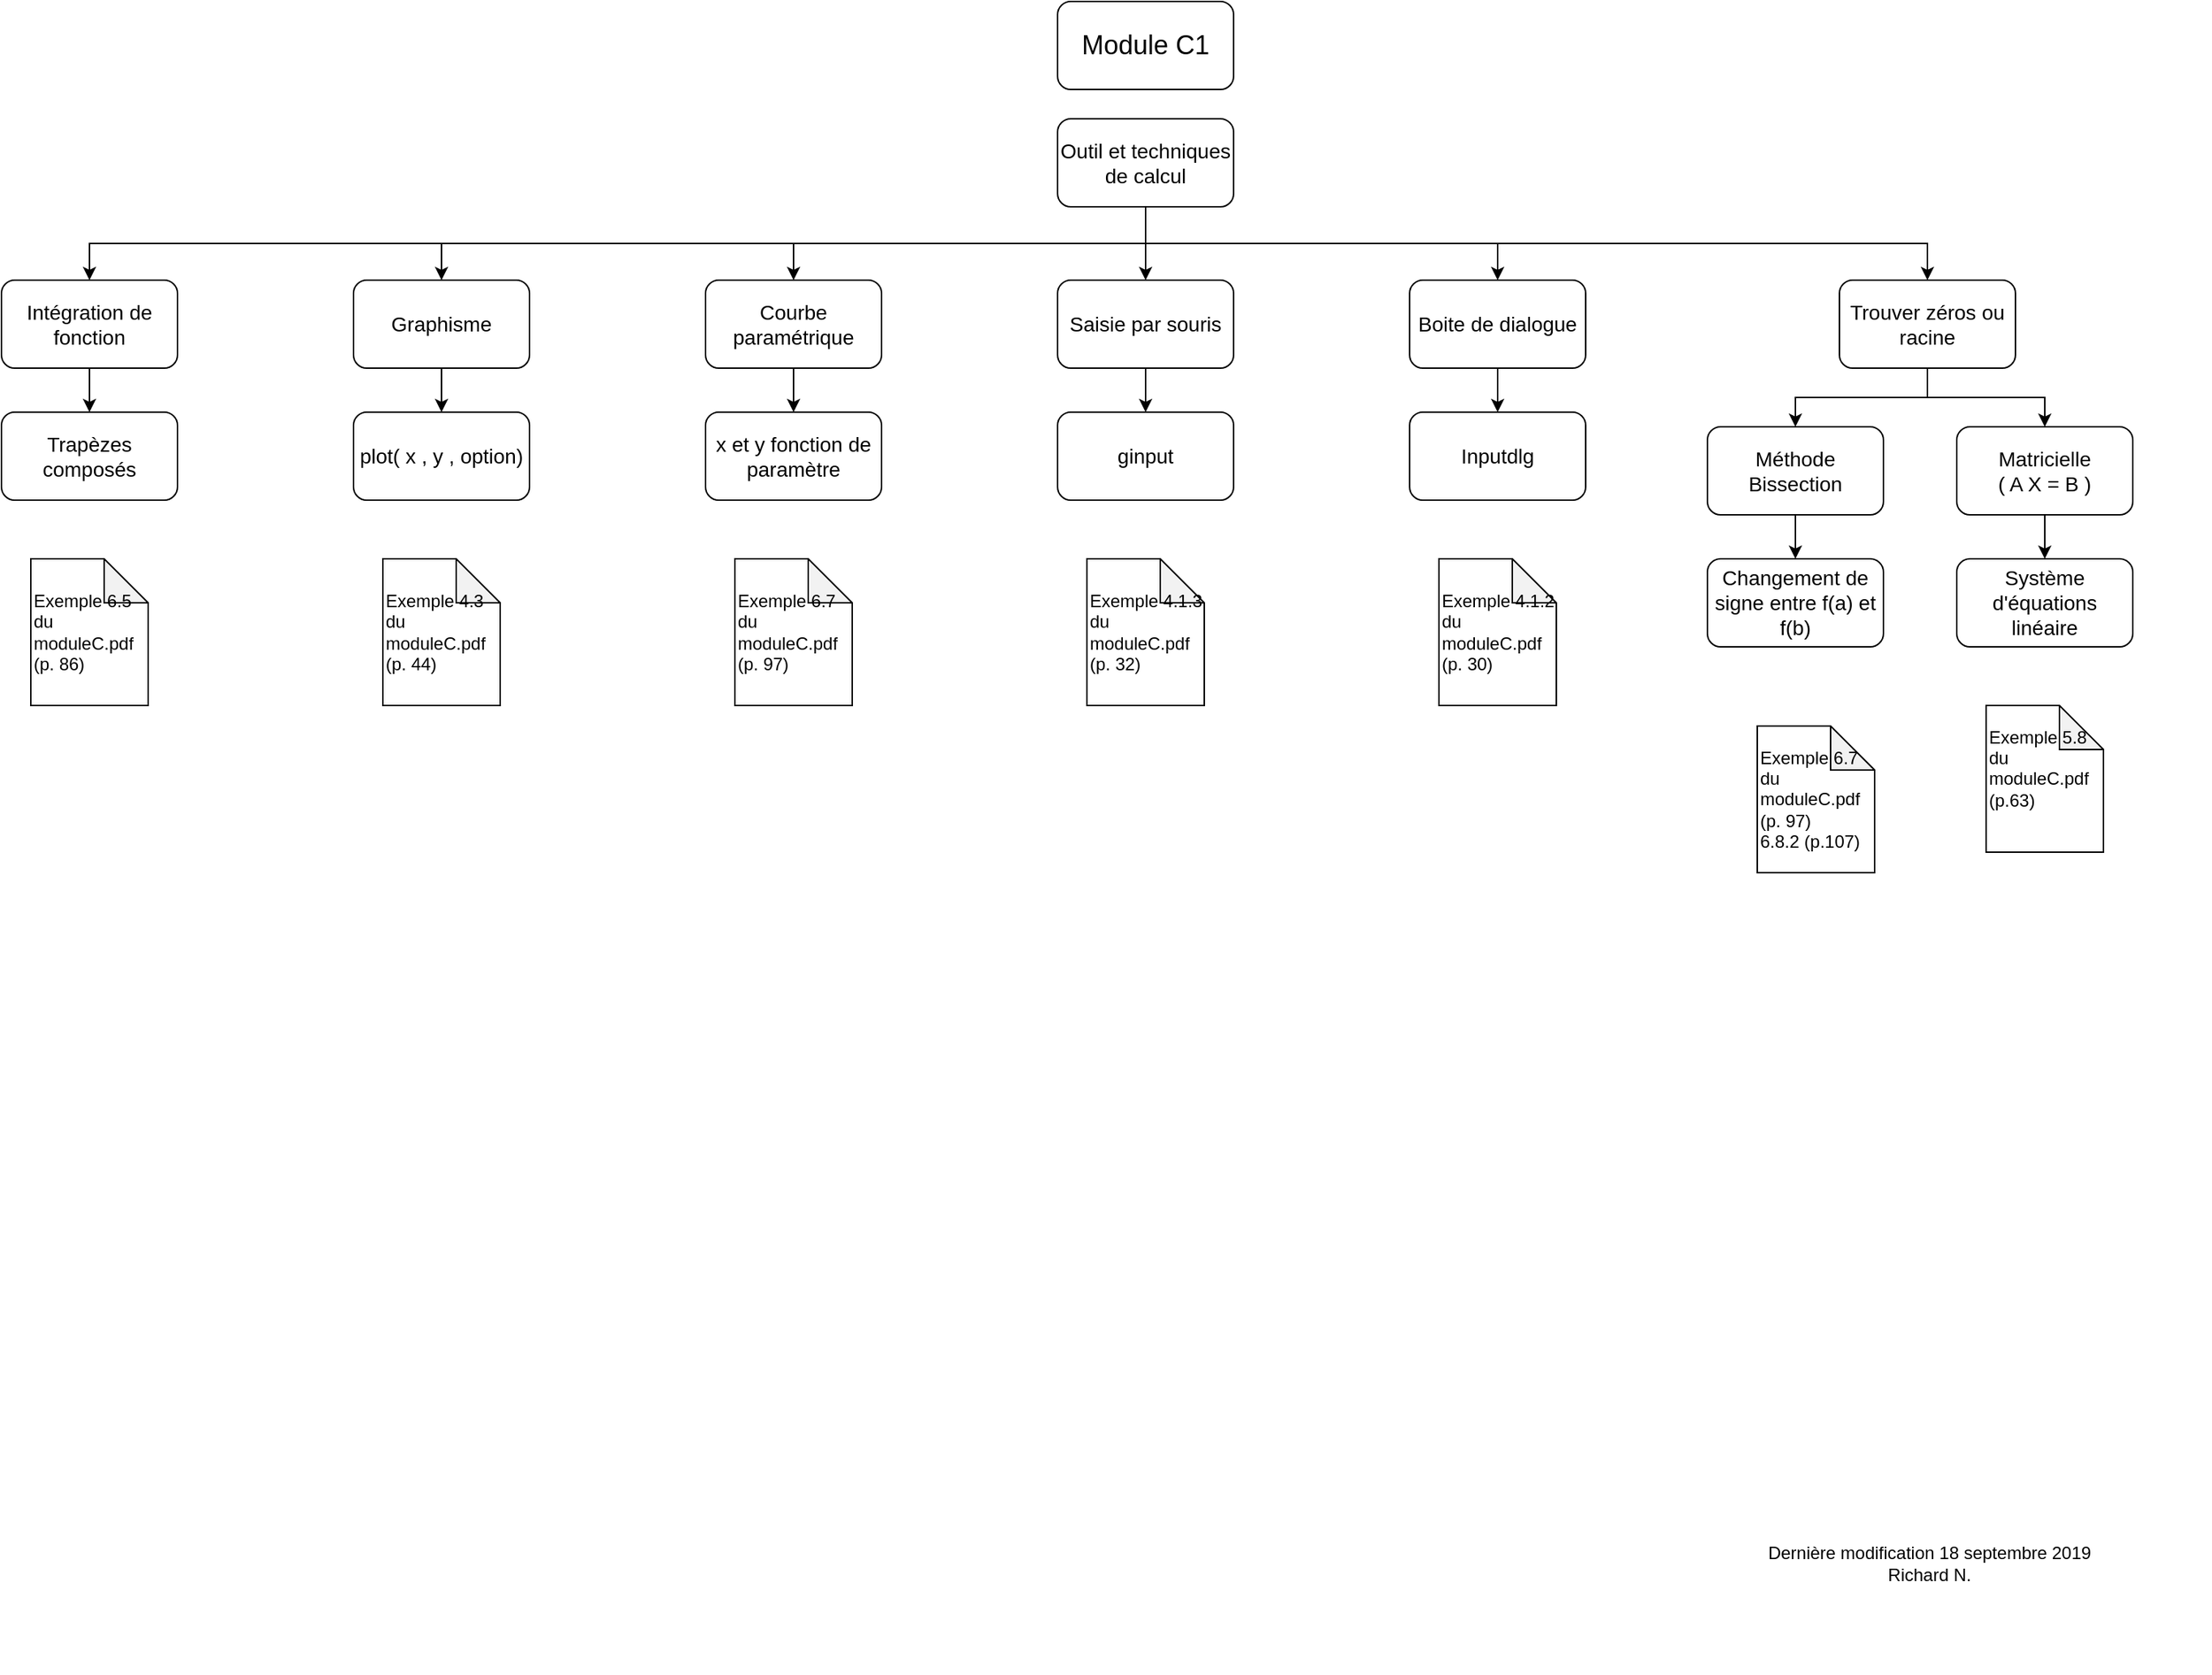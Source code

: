 <mxfile pages="1" version="11.2.8" type="device"><diagram name="Page-1" id="b98fa263-6416-c6ec-5b7d-78bf54ef71d0"><mxGraphModel dx="1408" dy="777" grid="1" gridSize="10" guides="1" tooltips="1" connect="1" arrows="1" fold="1" page="1" pageScale="1.5" pageWidth="1100" pageHeight="850" background="#ffffff" math="0" shadow="0"><root><mxCell id="0" style=";html=1;"/><mxCell id="1" style=";html=1;" parent="0"/><mxCell id="g3vBAz499qGRnfR7oGue-2" value="&lt;font style=&quot;font-size: 18px&quot;&gt;Module C1&lt;/font&gt;" style="rounded=1;whiteSpace=wrap;html=1;" parent="1" vertex="1"><mxGeometry x="817" y="120" width="120" height="60" as="geometry"/></mxCell><mxCell id="g3vBAz499qGRnfR7oGue-14" style="edgeStyle=orthogonalEdgeStyle;rounded=0;orthogonalLoop=1;jettySize=auto;html=1;exitX=0.5;exitY=1;exitDx=0;exitDy=0;entryX=0.5;entryY=0;entryDx=0;entryDy=0;" parent="1" source="g3vBAz499qGRnfR7oGue-3" target="g3vBAz499qGRnfR7oGue-5" edge="1"><mxGeometry relative="1" as="geometry"/></mxCell><mxCell id="g3vBAz499qGRnfR7oGue-15" style="edgeStyle=orthogonalEdgeStyle;rounded=0;orthogonalLoop=1;jettySize=auto;html=1;exitX=0.5;exitY=1;exitDx=0;exitDy=0;entryX=0.5;entryY=0;entryDx=0;entryDy=0;" parent="1" source="g3vBAz499qGRnfR7oGue-3" target="g3vBAz499qGRnfR7oGue-4" edge="1"><mxGeometry relative="1" as="geometry"/></mxCell><mxCell id="g3vBAz499qGRnfR7oGue-17" style="edgeStyle=orthogonalEdgeStyle;rounded=0;orthogonalLoop=1;jettySize=auto;html=1;exitX=0.5;exitY=1;exitDx=0;exitDy=0;entryX=0.5;entryY=0;entryDx=0;entryDy=0;" parent="1" source="g3vBAz499qGRnfR7oGue-3" target="g3vBAz499qGRnfR7oGue-6" edge="1"><mxGeometry relative="1" as="geometry"/></mxCell><mxCell id="g3vBAz499qGRnfR7oGue-19" style="edgeStyle=orthogonalEdgeStyle;rounded=0;orthogonalLoop=1;jettySize=auto;html=1;exitX=0.5;exitY=1;exitDx=0;exitDy=0;entryX=0.5;entryY=0;entryDx=0;entryDy=0;" parent="1" source="g3vBAz499qGRnfR7oGue-3" target="g3vBAz499qGRnfR7oGue-9" edge="1"><mxGeometry relative="1" as="geometry"/></mxCell><mxCell id="g3vBAz499qGRnfR7oGue-28" style="edgeStyle=orthogonalEdgeStyle;rounded=0;orthogonalLoop=1;jettySize=auto;html=1;exitX=0.5;exitY=1;exitDx=0;exitDy=0;entryX=0.5;entryY=0;entryDx=0;entryDy=0;" parent="1" source="g3vBAz499qGRnfR7oGue-3" target="g3vBAz499qGRnfR7oGue-8" edge="1"><mxGeometry relative="1" as="geometry"/></mxCell><mxCell id="g3vBAz499qGRnfR7oGue-35" style="edgeStyle=orthogonalEdgeStyle;rounded=0;orthogonalLoop=1;jettySize=auto;html=1;exitX=0.5;exitY=1;exitDx=0;exitDy=0;entryX=0.5;entryY=0;entryDx=0;entryDy=0;" parent="1" source="g3vBAz499qGRnfR7oGue-3" target="g3vBAz499qGRnfR7oGue-33" edge="1"><mxGeometry relative="1" as="geometry"/></mxCell><mxCell id="g3vBAz499qGRnfR7oGue-3" value="&lt;div style=&quot;font-size: 14px&quot;&gt;&lt;font style=&quot;font-size: 14px&quot;&gt;Outil et techniques&lt;/font&gt;&lt;/div&gt;&lt;div style=&quot;font-size: 14px&quot;&gt;&lt;font style=&quot;font-size: 14px&quot;&gt;de calcul&lt;/font&gt;&lt;font style=&quot;font-size: 14px&quot;&gt;&lt;br&gt;&lt;/font&gt;&lt;/div&gt;" style="rounded=1;whiteSpace=wrap;html=1;" parent="1" vertex="1"><mxGeometry x="817" y="200" width="120" height="60" as="geometry"/></mxCell><mxCell id="g3vBAz499qGRnfR7oGue-32" style="edgeStyle=orthogonalEdgeStyle;rounded=0;orthogonalLoop=1;jettySize=auto;html=1;exitX=0.5;exitY=1;exitDx=0;exitDy=0;entryX=0.5;entryY=0;entryDx=0;entryDy=0;" parent="1" source="g3vBAz499qGRnfR7oGue-4" target="g3vBAz499qGRnfR7oGue-10" edge="1"><mxGeometry relative="1" as="geometry"/></mxCell><mxCell id="g3vBAz499qGRnfR7oGue-4" value="&lt;font style=&quot;font-size: 14px&quot;&gt;Boite de dialogue&lt;/font&gt;" style="rounded=1;whiteSpace=wrap;html=1;" parent="1" vertex="1"><mxGeometry x="1057" y="310" width="120" height="60" as="geometry"/></mxCell><mxCell id="g3vBAz499qGRnfR7oGue-31" style="edgeStyle=orthogonalEdgeStyle;rounded=0;orthogonalLoop=1;jettySize=auto;html=1;exitX=0.5;exitY=1;exitDx=0;exitDy=0;entryX=0.5;entryY=0;entryDx=0;entryDy=0;" parent="1" source="g3vBAz499qGRnfR7oGue-5" target="g3vBAz499qGRnfR7oGue-11" edge="1"><mxGeometry relative="1" as="geometry"/></mxCell><mxCell id="g3vBAz499qGRnfR7oGue-5" value="&lt;font style=&quot;font-size: 14px&quot;&gt;Saisie par souris&lt;/font&gt;" style="rounded=1;whiteSpace=wrap;html=1;" parent="1" vertex="1"><mxGeometry x="817" y="310" width="120" height="60" as="geometry"/></mxCell><mxCell id="g3vBAz499qGRnfR7oGue-30" style="edgeStyle=orthogonalEdgeStyle;rounded=0;orthogonalLoop=1;jettySize=auto;html=1;exitX=0.5;exitY=1;exitDx=0;exitDy=0;entryX=0.5;entryY=0;entryDx=0;entryDy=0;" parent="1" source="g3vBAz499qGRnfR7oGue-6" target="g3vBAz499qGRnfR7oGue-12" edge="1"><mxGeometry relative="1" as="geometry"/></mxCell><mxCell id="g3vBAz499qGRnfR7oGue-6" value="&lt;font style=&quot;font-size: 14px&quot;&gt;Courbe paramétrique&lt;/font&gt;" style="rounded=1;whiteSpace=wrap;html=1;" parent="1" vertex="1"><mxGeometry x="577" y="310" width="120" height="60" as="geometry"/></mxCell><mxCell id="g3vBAz499qGRnfR7oGue-26" style="edgeStyle=orthogonalEdgeStyle;rounded=0;orthogonalLoop=1;jettySize=auto;html=1;exitX=0.5;exitY=1;exitDx=0;exitDy=0;entryX=0.5;entryY=0;entryDx=0;entryDy=0;" parent="1" source="g3vBAz499qGRnfR7oGue-7" target="g3vBAz499qGRnfR7oGue-25" edge="1"><mxGeometry relative="1" as="geometry"/></mxCell><mxCell id="g3vBAz499qGRnfR7oGue-7" value="&lt;font style=&quot;font-size: 14px&quot;&gt;Méthode Bissection&lt;/font&gt;" style="rounded=1;whiteSpace=wrap;html=1;" parent="1" vertex="1"><mxGeometry x="1260" y="410" width="120" height="60" as="geometry"/></mxCell><mxCell id="g3vBAz499qGRnfR7oGue-29" style="edgeStyle=orthogonalEdgeStyle;rounded=0;orthogonalLoop=1;jettySize=auto;html=1;exitX=0.5;exitY=1;exitDx=0;exitDy=0;entryX=0.5;entryY=0;entryDx=0;entryDy=0;" parent="1" source="g3vBAz499qGRnfR7oGue-8" target="g3vBAz499qGRnfR7oGue-13" edge="1"><mxGeometry relative="1" as="geometry"/></mxCell><mxCell id="g3vBAz499qGRnfR7oGue-8" value="&lt;font style=&quot;font-size: 14px&quot;&gt;Graphisme&lt;/font&gt;" style="rounded=1;whiteSpace=wrap;html=1;" parent="1" vertex="1"><mxGeometry x="337" y="310" width="120" height="60" as="geometry"/></mxCell><mxCell id="g3vBAz499qGRnfR7oGue-22" style="edgeStyle=orthogonalEdgeStyle;rounded=0;orthogonalLoop=1;jettySize=auto;html=1;exitX=0.5;exitY=1;exitDx=0;exitDy=0;entryX=0.5;entryY=0;entryDx=0;entryDy=0;" parent="1" source="g3vBAz499qGRnfR7oGue-9" target="g3vBAz499qGRnfR7oGue-7" edge="1"><mxGeometry relative="1" as="geometry"/></mxCell><mxCell id="g3vBAz499qGRnfR7oGue-23" style="edgeStyle=orthogonalEdgeStyle;rounded=0;orthogonalLoop=1;jettySize=auto;html=1;exitX=0.5;exitY=1;exitDx=0;exitDy=0;entryX=0.5;entryY=0;entryDx=0;entryDy=0;" parent="1" source="g3vBAz499qGRnfR7oGue-9" target="g3vBAz499qGRnfR7oGue-20" edge="1"><mxGeometry relative="1" as="geometry"/></mxCell><mxCell id="g3vBAz499qGRnfR7oGue-9" value="&lt;font style=&quot;font-size: 14px&quot;&gt;Trouver zéros ou racine&lt;/font&gt;" style="rounded=1;whiteSpace=wrap;html=1;" parent="1" vertex="1"><mxGeometry x="1350" y="310" width="120" height="60" as="geometry"/></mxCell><mxCell id="g3vBAz499qGRnfR7oGue-10" value="&lt;font style=&quot;font-size: 14px&quot;&gt;Inputdlg&lt;/font&gt;" style="rounded=1;whiteSpace=wrap;html=1;" parent="1" vertex="1"><mxGeometry x="1057" y="400" width="120" height="60" as="geometry"/></mxCell><mxCell id="g3vBAz499qGRnfR7oGue-11" value="&lt;font style=&quot;font-size: 14px&quot;&gt;ginput&lt;/font&gt;" style="rounded=1;whiteSpace=wrap;html=1;" parent="1" vertex="1"><mxGeometry x="817" y="400" width="120" height="60" as="geometry"/></mxCell><mxCell id="g3vBAz499qGRnfR7oGue-12" value="&lt;font style=&quot;font-size: 14px&quot;&gt;x et y fonction de paramètre&lt;/font&gt;" style="rounded=1;whiteSpace=wrap;html=1;" parent="1" vertex="1"><mxGeometry x="577" y="400" width="120" height="60" as="geometry"/></mxCell><mxCell id="g3vBAz499qGRnfR7oGue-13" value="&lt;font style=&quot;font-size: 14px&quot;&gt;plot( x , y , option)&lt;/font&gt;" style="rounded=1;whiteSpace=wrap;html=1;" parent="1" vertex="1"><mxGeometry x="337" y="400" width="120" height="60" as="geometry"/></mxCell><mxCell id="g3vBAz499qGRnfR7oGue-27" style="edgeStyle=orthogonalEdgeStyle;rounded=0;orthogonalLoop=1;jettySize=auto;html=1;exitX=0.5;exitY=1;exitDx=0;exitDy=0;entryX=0.5;entryY=0;entryDx=0;entryDy=0;" parent="1" source="g3vBAz499qGRnfR7oGue-20" target="g3vBAz499qGRnfR7oGue-24" edge="1"><mxGeometry relative="1" as="geometry"/></mxCell><mxCell id="g3vBAz499qGRnfR7oGue-20" value="&lt;font style=&quot;font-size: 14px&quot;&gt;Matricielle&lt;br&gt;( A X = B )&lt;br&gt;&lt;/font&gt;" style="rounded=1;whiteSpace=wrap;html=1;" parent="1" vertex="1"><mxGeometry x="1430" y="410" width="120" height="60" as="geometry"/></mxCell><mxCell id="g3vBAz499qGRnfR7oGue-24" value="&lt;div style=&quot;font-size: 14px&quot;&gt;&lt;font style=&quot;font-size: 14px&quot;&gt;Système d'équations&lt;/font&gt;&lt;/div&gt;&lt;div style=&quot;font-size: 14px&quot;&gt;&lt;font style=&quot;font-size: 14px&quot;&gt;linéaire&lt;br&gt;&lt;/font&gt;&lt;/div&gt;" style="rounded=1;whiteSpace=wrap;html=1;" parent="1" vertex="1"><mxGeometry x="1430" y="500" width="120" height="60" as="geometry"/></mxCell><mxCell id="g3vBAz499qGRnfR7oGue-25" value="&lt;font style=&quot;font-size: 14px&quot;&gt;Changement de signe entre f(a) et f(b)&lt;br&gt;&lt;/font&gt;" style="rounded=1;whiteSpace=wrap;html=1;" parent="1" vertex="1"><mxGeometry x="1260" y="500" width="120" height="60" as="geometry"/></mxCell><mxCell id="g3vBAz499qGRnfR7oGue-36" style="edgeStyle=orthogonalEdgeStyle;rounded=0;orthogonalLoop=1;jettySize=auto;html=1;exitX=0.5;exitY=1;exitDx=0;exitDy=0;entryX=0.5;entryY=0;entryDx=0;entryDy=0;" parent="1" source="g3vBAz499qGRnfR7oGue-33" target="g3vBAz499qGRnfR7oGue-34" edge="1"><mxGeometry relative="1" as="geometry"/></mxCell><mxCell id="g3vBAz499qGRnfR7oGue-33" value="&lt;font style=&quot;font-size: 14px&quot;&gt;Intégration de fonction&lt;br&gt;&lt;/font&gt;" style="rounded=1;whiteSpace=wrap;html=1;" parent="1" vertex="1"><mxGeometry x="97" y="310" width="120" height="60" as="geometry"/></mxCell><mxCell id="g3vBAz499qGRnfR7oGue-34" value="&lt;font style=&quot;font-size: 14px&quot;&gt;Trapèzes composés&lt;br&gt;&lt;/font&gt;" style="rounded=1;whiteSpace=wrap;html=1;" parent="1" vertex="1"><mxGeometry x="97" y="400" width="120" height="60" as="geometry"/></mxCell><mxCell id="jaN4KFVaZqSJW1dnlYy--1" value="&lt;div align=&quot;left&quot;&gt;Exemple 4.1.2 du moduleC.pdf (p. 30)&lt;/div&gt;" style="shape=note;whiteSpace=wrap;html=1;backgroundOutline=1;darkOpacity=0.05;align=left;" parent="1" vertex="1"><mxGeometry x="1077" y="500" width="80" height="100" as="geometry"/></mxCell><mxCell id="jaN4KFVaZqSJW1dnlYy--3" value="&lt;div align=&quot;left&quot;&gt;Exemple 4.1.3 du moduleC.pdf (p. 32)&lt;br&gt;&lt;/div&gt;" style="shape=note;whiteSpace=wrap;html=1;backgroundOutline=1;darkOpacity=0.05;align=left;" parent="1" vertex="1"><mxGeometry x="837" y="500" width="80" height="100" as="geometry"/></mxCell><mxCell id="jaN4KFVaZqSJW1dnlYy--4" value="&lt;div align=&quot;left&quot;&gt;Exemple 4.3 du moduleC.pdf (p. 44)&lt;br&gt;&lt;/div&gt;" style="shape=note;whiteSpace=wrap;html=1;backgroundOutline=1;darkOpacity=0.05;align=left;" parent="1" vertex="1"><mxGeometry x="357" y="500" width="80" height="100" as="geometry"/></mxCell><mxCell id="jaN4KFVaZqSJW1dnlYy--5" value="&lt;div align=&quot;left&quot;&gt;Exemple 5.8 du moduleC.pdf (p.63)&lt;/div&gt;&lt;div align=&quot;left&quot;&gt;&lt;br&gt;&lt;/div&gt;" style="shape=note;whiteSpace=wrap;html=1;backgroundOutline=1;darkOpacity=0.05;align=left;" parent="1" vertex="1"><mxGeometry x="1450" y="600" width="80" height="100" as="geometry"/></mxCell><mxCell id="jaN4KFVaZqSJW1dnlYy--6" value="&lt;div align=&quot;left&quot;&gt;Exemple 6.5 du moduleC.pdf (p. 86)&lt;br&gt;&lt;/div&gt;" style="shape=note;whiteSpace=wrap;html=1;backgroundOutline=1;darkOpacity=0.05;align=left;" parent="1" vertex="1"><mxGeometry x="117" y="500" width="80" height="100" as="geometry"/></mxCell><mxCell id="jaN4KFVaZqSJW1dnlYy--7" value="&lt;div align=&quot;left&quot;&gt;Exemple 6.7 du moduleC.pdf (p. 97)&lt;br&gt;&lt;/div&gt;" style="shape=note;whiteSpace=wrap;html=1;backgroundOutline=1;darkOpacity=0.05;align=left;" parent="1" vertex="1"><mxGeometry x="597" y="500" width="80" height="100" as="geometry"/></mxCell><mxCell id="YWdbZbRfokHAmNQrVRHZ-1" value="&lt;div align=&quot;left&quot;&gt;Exemple 6.7&lt;/div&gt;&lt;div align=&quot;left&quot;&gt;du moduleC.pdf (p. 97)&lt;/div&gt;&lt;div align=&quot;left&quot;&gt;6.8.2 (p.107)&lt;br&gt;&lt;/div&gt;" style="shape=note;whiteSpace=wrap;html=1;backgroundOutline=1;darkOpacity=0.05;align=left;" vertex="1" parent="1"><mxGeometry x="1294" y="614" width="80" height="100" as="geometry"/></mxCell><mxCell id="YWdbZbRfokHAmNQrVRHZ-4" value="&lt;div&gt;Dernière modification 18 septembre 2019&lt;/div&gt;&lt;div&gt;Richard N.&lt;br&gt;&lt;/div&gt;" style="text;html=1;strokeColor=none;fillColor=none;align=center;verticalAlign=middle;whiteSpace=wrap;rounded=0;" vertex="1" parent="1"><mxGeometry x="1220" y="1110" width="383" height="150" as="geometry"/></mxCell></root></mxGraphModel></diagram></mxfile>
